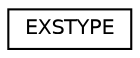 digraph "Graphical Class Hierarchy"
{
 // INTERACTIVE_SVG=YES
  edge [fontname="Helvetica",fontsize="10",labelfontname="Helvetica",labelfontsize="10"];
  node [fontname="Helvetica",fontsize="10",shape=record];
  rankdir="LR";
  Node0 [label="EXSTYPE",height=0.2,width=0.4,color="black", fillcolor="white", style="filled",URL="$union_e_x_s_t_y_p_e.html"];
}

